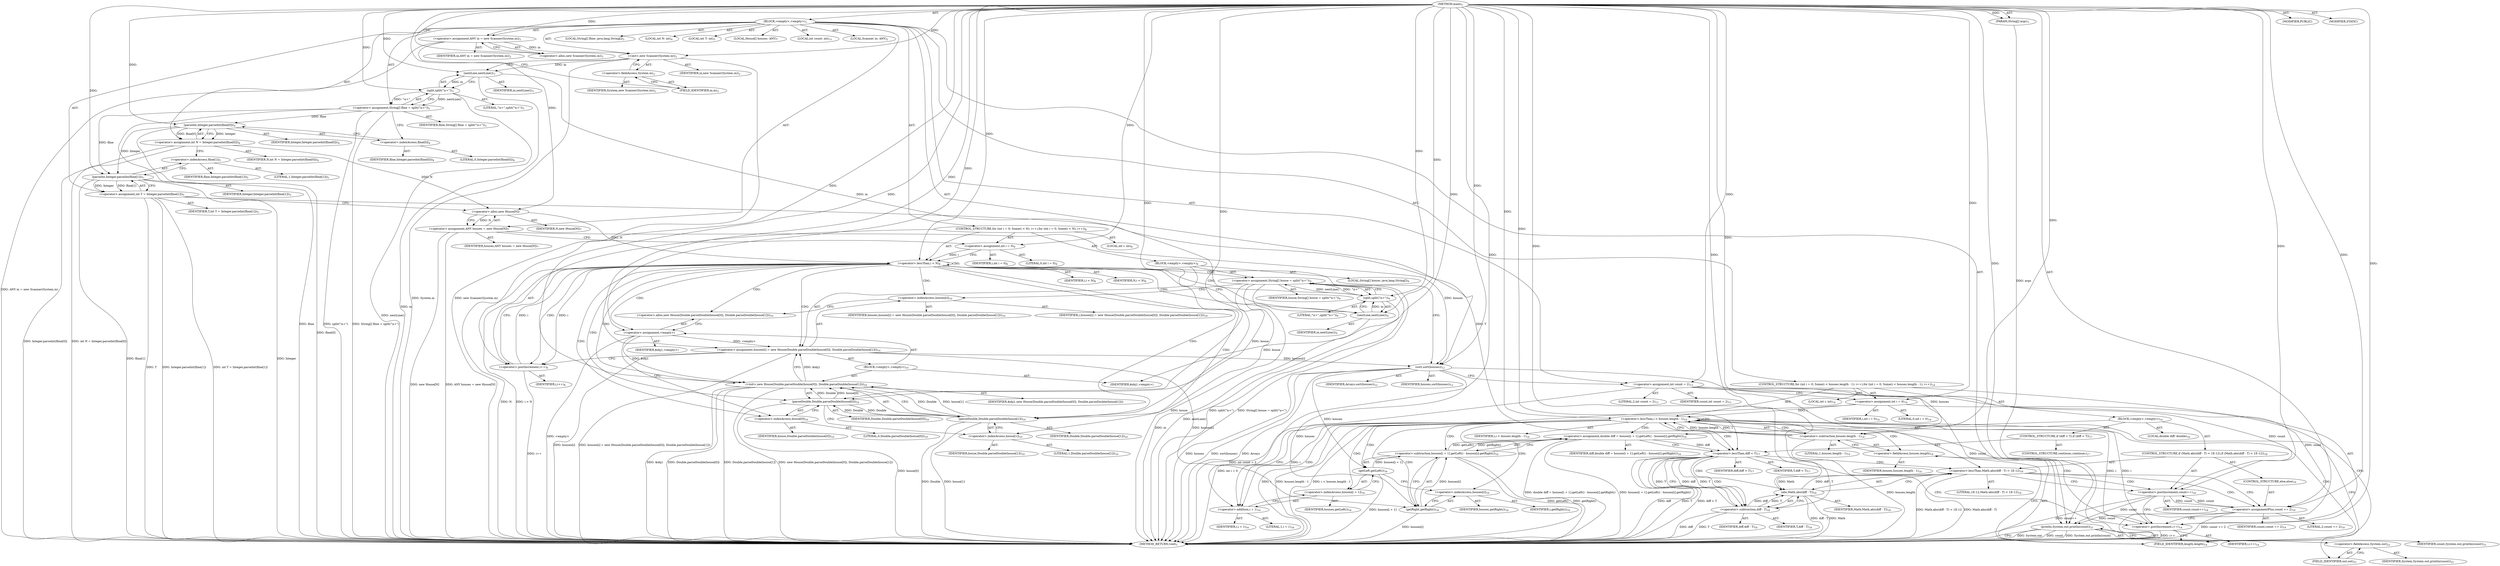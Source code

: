 digraph "main" {  
"19" [label = <(METHOD,main)<SUB>1</SUB>> ]
"20" [label = <(PARAM,String[] args)<SUB>1</SUB>> ]
"21" [label = <(BLOCK,&lt;empty&gt;,&lt;empty&gt;)<SUB>1</SUB>> ]
"4" [label = <(LOCAL,Scanner in: ANY)<SUB>2</SUB>> ]
"22" [label = <(&lt;operator&gt;.assignment,ANY in = new Scanner(System.in))<SUB>2</SUB>> ]
"23" [label = <(IDENTIFIER,in,ANY in = new Scanner(System.in))<SUB>2</SUB>> ]
"24" [label = <(&lt;operator&gt;.alloc,new Scanner(System.in))<SUB>2</SUB>> ]
"25" [label = <(&lt;init&gt;,new Scanner(System.in))<SUB>2</SUB>> ]
"3" [label = <(IDENTIFIER,in,new Scanner(System.in))<SUB>2</SUB>> ]
"26" [label = <(&lt;operator&gt;.fieldAccess,System.in)<SUB>2</SUB>> ]
"27" [label = <(IDENTIFIER,System,new Scanner(System.in))<SUB>2</SUB>> ]
"28" [label = <(FIELD_IDENTIFIER,in,in)<SUB>2</SUB>> ]
"29" [label = <(LOCAL,String[] fline: java.lang.String[])<SUB>3</SUB>> ]
"30" [label = <(&lt;operator&gt;.assignment,String[] fline = split(&quot;\\s+&quot;))<SUB>3</SUB>> ]
"31" [label = <(IDENTIFIER,fline,String[] fline = split(&quot;\\s+&quot;))<SUB>3</SUB>> ]
"32" [label = <(split,split(&quot;\\s+&quot;))<SUB>3</SUB>> ]
"33" [label = <(nextLine,nextLine())<SUB>3</SUB>> ]
"34" [label = <(IDENTIFIER,in,nextLine())<SUB>3</SUB>> ]
"35" [label = <(LITERAL,&quot;\\s+&quot;,split(&quot;\\s+&quot;))<SUB>3</SUB>> ]
"36" [label = <(LOCAL,int N: int)<SUB>4</SUB>> ]
"37" [label = <(&lt;operator&gt;.assignment,int N = Integer.parseInt(fline[0]))<SUB>4</SUB>> ]
"38" [label = <(IDENTIFIER,N,int N = Integer.parseInt(fline[0]))<SUB>4</SUB>> ]
"39" [label = <(parseInt,Integer.parseInt(fline[0]))<SUB>4</SUB>> ]
"40" [label = <(IDENTIFIER,Integer,Integer.parseInt(fline[0]))<SUB>4</SUB>> ]
"41" [label = <(&lt;operator&gt;.indexAccess,fline[0])<SUB>4</SUB>> ]
"42" [label = <(IDENTIFIER,fline,Integer.parseInt(fline[0]))<SUB>4</SUB>> ]
"43" [label = <(LITERAL,0,Integer.parseInt(fline[0]))<SUB>4</SUB>> ]
"44" [label = <(LOCAL,int T: int)<SUB>5</SUB>> ]
"45" [label = <(&lt;operator&gt;.assignment,int T = Integer.parseInt(fline[1]))<SUB>5</SUB>> ]
"46" [label = <(IDENTIFIER,T,int T = Integer.parseInt(fline[1]))<SUB>5</SUB>> ]
"47" [label = <(parseInt,Integer.parseInt(fline[1]))<SUB>5</SUB>> ]
"48" [label = <(IDENTIFIER,Integer,Integer.parseInt(fline[1]))<SUB>5</SUB>> ]
"49" [label = <(&lt;operator&gt;.indexAccess,fline[1])<SUB>5</SUB>> ]
"50" [label = <(IDENTIFIER,fline,Integer.parseInt(fline[1]))<SUB>5</SUB>> ]
"51" [label = <(LITERAL,1,Integer.parseInt(fline[1]))<SUB>5</SUB>> ]
"52" [label = <(LOCAL,House[] houses: ANY)<SUB>7</SUB>> ]
"53" [label = <(&lt;operator&gt;.assignment,ANY houses = new House[N])<SUB>7</SUB>> ]
"54" [label = <(IDENTIFIER,houses,ANY houses = new House[N])<SUB>7</SUB>> ]
"55" [label = <(&lt;operator&gt;.alloc,new House[N])> ]
"56" [label = <(IDENTIFIER,N,new House[N])<SUB>7</SUB>> ]
"57" [label = <(CONTROL_STRUCTURE,for (int i = 0; Some(i &lt; N); i++),for (int i = 0; Some(i &lt; N); i++))<SUB>8</SUB>> ]
"58" [label = <(LOCAL,int i: int)<SUB>8</SUB>> ]
"59" [label = <(&lt;operator&gt;.assignment,int i = 0)<SUB>8</SUB>> ]
"60" [label = <(IDENTIFIER,i,int i = 0)<SUB>8</SUB>> ]
"61" [label = <(LITERAL,0,int i = 0)<SUB>8</SUB>> ]
"62" [label = <(&lt;operator&gt;.lessThan,i &lt; N)<SUB>8</SUB>> ]
"63" [label = <(IDENTIFIER,i,i &lt; N)<SUB>8</SUB>> ]
"64" [label = <(IDENTIFIER,N,i &lt; N)<SUB>8</SUB>> ]
"65" [label = <(&lt;operator&gt;.postIncrement,i++)<SUB>8</SUB>> ]
"66" [label = <(IDENTIFIER,i,i++)<SUB>8</SUB>> ]
"67" [label = <(BLOCK,&lt;empty&gt;,&lt;empty&gt;)<SUB>8</SUB>> ]
"68" [label = <(LOCAL,String[] house: java.lang.String[])<SUB>9</SUB>> ]
"69" [label = <(&lt;operator&gt;.assignment,String[] house = split(&quot;\\s+&quot;))<SUB>9</SUB>> ]
"70" [label = <(IDENTIFIER,house,String[] house = split(&quot;\\s+&quot;))<SUB>9</SUB>> ]
"71" [label = <(split,split(&quot;\\s+&quot;))<SUB>9</SUB>> ]
"72" [label = <(nextLine,nextLine())<SUB>9</SUB>> ]
"73" [label = <(IDENTIFIER,in,nextLine())<SUB>9</SUB>> ]
"74" [label = <(LITERAL,&quot;\\s+&quot;,split(&quot;\\s+&quot;))<SUB>9</SUB>> ]
"75" [label = <(&lt;operator&gt;.assignment,houses[i] = new House(Double.parseDouble(house[0]), Double.parseDouble(house[1])))<SUB>10</SUB>> ]
"76" [label = <(&lt;operator&gt;.indexAccess,houses[i])<SUB>10</SUB>> ]
"77" [label = <(IDENTIFIER,houses,houses[i] = new House(Double.parseDouble(house[0]), Double.parseDouble(house[1])))<SUB>10</SUB>> ]
"78" [label = <(IDENTIFIER,i,houses[i] = new House(Double.parseDouble(house[0]), Double.parseDouble(house[1])))<SUB>10</SUB>> ]
"79" [label = <(BLOCK,&lt;empty&gt;,&lt;empty&gt;)<SUB>10</SUB>> ]
"80" [label = <(&lt;operator&gt;.assignment,&lt;empty&gt;)> ]
"81" [label = <(IDENTIFIER,$obj1,&lt;empty&gt;)> ]
"82" [label = <(&lt;operator&gt;.alloc,new House(Double.parseDouble(house[0]), Double.parseDouble(house[1])))<SUB>10</SUB>> ]
"83" [label = <(&lt;init&gt;,new House(Double.parseDouble(house[0]), Double.parseDouble(house[1])))<SUB>10</SUB>> ]
"84" [label = <(IDENTIFIER,$obj1,new House(Double.parseDouble(house[0]), Double.parseDouble(house[1])))> ]
"85" [label = <(parseDouble,Double.parseDouble(house[0]))<SUB>10</SUB>> ]
"86" [label = <(IDENTIFIER,Double,Double.parseDouble(house[0]))<SUB>10</SUB>> ]
"87" [label = <(&lt;operator&gt;.indexAccess,house[0])<SUB>10</SUB>> ]
"88" [label = <(IDENTIFIER,house,Double.parseDouble(house[0]))<SUB>10</SUB>> ]
"89" [label = <(LITERAL,0,Double.parseDouble(house[0]))<SUB>10</SUB>> ]
"90" [label = <(parseDouble,Double.parseDouble(house[1]))<SUB>10</SUB>> ]
"91" [label = <(IDENTIFIER,Double,Double.parseDouble(house[1]))<SUB>10</SUB>> ]
"92" [label = <(&lt;operator&gt;.indexAccess,house[1])<SUB>10</SUB>> ]
"93" [label = <(IDENTIFIER,house,Double.parseDouble(house[1]))<SUB>10</SUB>> ]
"94" [label = <(LITERAL,1,Double.parseDouble(house[1]))<SUB>10</SUB>> ]
"95" [label = <(IDENTIFIER,$obj1,&lt;empty&gt;)> ]
"96" [label = <(sort,sort(houses))<SUB>12</SUB>> ]
"97" [label = <(IDENTIFIER,Arrays,sort(houses))<SUB>12</SUB>> ]
"98" [label = <(IDENTIFIER,houses,sort(houses))<SUB>12</SUB>> ]
"99" [label = <(LOCAL,int count: int)<SUB>13</SUB>> ]
"100" [label = <(&lt;operator&gt;.assignment,int count = 2)<SUB>13</SUB>> ]
"101" [label = <(IDENTIFIER,count,int count = 2)<SUB>13</SUB>> ]
"102" [label = <(LITERAL,2,int count = 2)<SUB>13</SUB>> ]
"103" [label = <(CONTROL_STRUCTURE,for (int i = 0; Some(i &lt; houses.length - 1); i++),for (int i = 0; Some(i &lt; houses.length - 1); i++))<SUB>14</SUB>> ]
"104" [label = <(LOCAL,int i: int)<SUB>14</SUB>> ]
"105" [label = <(&lt;operator&gt;.assignment,int i = 0)<SUB>14</SUB>> ]
"106" [label = <(IDENTIFIER,i,int i = 0)<SUB>14</SUB>> ]
"107" [label = <(LITERAL,0,int i = 0)<SUB>14</SUB>> ]
"108" [label = <(&lt;operator&gt;.lessThan,i &lt; houses.length - 1)<SUB>14</SUB>> ]
"109" [label = <(IDENTIFIER,i,i &lt; houses.length - 1)<SUB>14</SUB>> ]
"110" [label = <(&lt;operator&gt;.subtraction,houses.length - 1)<SUB>14</SUB>> ]
"111" [label = <(&lt;operator&gt;.fieldAccess,houses.length)<SUB>14</SUB>> ]
"112" [label = <(IDENTIFIER,houses,houses.length - 1)<SUB>14</SUB>> ]
"113" [label = <(FIELD_IDENTIFIER,length,length)<SUB>14</SUB>> ]
"114" [label = <(LITERAL,1,houses.length - 1)<SUB>14</SUB>> ]
"115" [label = <(&lt;operator&gt;.postIncrement,i++)<SUB>14</SUB>> ]
"116" [label = <(IDENTIFIER,i,i++)<SUB>14</SUB>> ]
"117" [label = <(BLOCK,&lt;empty&gt;,&lt;empty&gt;)<SUB>14</SUB>> ]
"118" [label = <(LOCAL,double diff: double)<SUB>16</SUB>> ]
"119" [label = <(&lt;operator&gt;.assignment,double diff = houses[i + 1].getLeft() - houses[i].getRight())<SUB>16</SUB>> ]
"120" [label = <(IDENTIFIER,diff,double diff = houses[i + 1].getLeft() - houses[i].getRight())<SUB>16</SUB>> ]
"121" [label = <(&lt;operator&gt;.subtraction,houses[i + 1].getLeft() - houses[i].getRight())<SUB>16</SUB>> ]
"122" [label = <(getLeft,getLeft())<SUB>16</SUB>> ]
"123" [label = <(&lt;operator&gt;.indexAccess,houses[i + 1])<SUB>16</SUB>> ]
"124" [label = <(IDENTIFIER,houses,getLeft())<SUB>16</SUB>> ]
"125" [label = <(&lt;operator&gt;.addition,i + 1)<SUB>16</SUB>> ]
"126" [label = <(IDENTIFIER,i,i + 1)<SUB>16</SUB>> ]
"127" [label = <(LITERAL,1,i + 1)<SUB>16</SUB>> ]
"128" [label = <(getRight,getRight())<SUB>16</SUB>> ]
"129" [label = <(&lt;operator&gt;.indexAccess,houses[i])<SUB>16</SUB>> ]
"130" [label = <(IDENTIFIER,houses,getRight())<SUB>16</SUB>> ]
"131" [label = <(IDENTIFIER,i,getRight())<SUB>16</SUB>> ]
"132" [label = <(CONTROL_STRUCTURE,if (diff &lt; T),if (diff &lt; T))<SUB>17</SUB>> ]
"133" [label = <(&lt;operator&gt;.lessThan,diff &lt; T)<SUB>17</SUB>> ]
"134" [label = <(IDENTIFIER,diff,diff &lt; T)<SUB>17</SUB>> ]
"135" [label = <(IDENTIFIER,T,diff &lt; T)<SUB>17</SUB>> ]
"136" [label = <(CONTROL_STRUCTURE,continue;,continue;)<SUB>17</SUB>> ]
"137" [label = <(CONTROL_STRUCTURE,if (Math.abs(diff - T) &lt; 1E-12),if (Math.abs(diff - T) &lt; 1E-12))<SUB>18</SUB>> ]
"138" [label = <(&lt;operator&gt;.lessThan,Math.abs(diff - T) &lt; 1E-12)<SUB>18</SUB>> ]
"139" [label = <(abs,Math.abs(diff - T))<SUB>18</SUB>> ]
"140" [label = <(IDENTIFIER,Math,Math.abs(diff - T))<SUB>18</SUB>> ]
"141" [label = <(&lt;operator&gt;.subtraction,diff - T)<SUB>18</SUB>> ]
"142" [label = <(IDENTIFIER,diff,diff - T)<SUB>18</SUB>> ]
"143" [label = <(IDENTIFIER,T,diff - T)<SUB>18</SUB>> ]
"144" [label = <(LITERAL,1E-12,Math.abs(diff - T) &lt; 1E-12)<SUB>18</SUB>> ]
"145" [label = <(&lt;operator&gt;.postIncrement,count++)<SUB>18</SUB>> ]
"146" [label = <(IDENTIFIER,count,count++)<SUB>18</SUB>> ]
"147" [label = <(CONTROL_STRUCTURE,else,else)<SUB>19</SUB>> ]
"148" [label = <(&lt;operator&gt;.assignmentPlus,count += 2)<SUB>19</SUB>> ]
"149" [label = <(IDENTIFIER,count,count += 2)<SUB>19</SUB>> ]
"150" [label = <(LITERAL,2,count += 2)<SUB>19</SUB>> ]
"151" [label = <(println,System.out.println(count))<SUB>21</SUB>> ]
"152" [label = <(&lt;operator&gt;.fieldAccess,System.out)<SUB>21</SUB>> ]
"153" [label = <(IDENTIFIER,System,System.out.println(count))<SUB>21</SUB>> ]
"154" [label = <(FIELD_IDENTIFIER,out,out)<SUB>21</SUB>> ]
"155" [label = <(IDENTIFIER,count,System.out.println(count))<SUB>21</SUB>> ]
"156" [label = <(MODIFIER,PUBLIC)> ]
"157" [label = <(MODIFIER,STATIC)> ]
"158" [label = <(METHOD_RETURN,void)<SUB>1</SUB>> ]
  "19" -> "20"  [ label = "AST: "] 
  "19" -> "21"  [ label = "AST: "] 
  "19" -> "156"  [ label = "AST: "] 
  "19" -> "157"  [ label = "AST: "] 
  "19" -> "158"  [ label = "AST: "] 
  "21" -> "4"  [ label = "AST: "] 
  "21" -> "22"  [ label = "AST: "] 
  "21" -> "25"  [ label = "AST: "] 
  "21" -> "29"  [ label = "AST: "] 
  "21" -> "30"  [ label = "AST: "] 
  "21" -> "36"  [ label = "AST: "] 
  "21" -> "37"  [ label = "AST: "] 
  "21" -> "44"  [ label = "AST: "] 
  "21" -> "45"  [ label = "AST: "] 
  "21" -> "52"  [ label = "AST: "] 
  "21" -> "53"  [ label = "AST: "] 
  "21" -> "57"  [ label = "AST: "] 
  "21" -> "96"  [ label = "AST: "] 
  "21" -> "99"  [ label = "AST: "] 
  "21" -> "100"  [ label = "AST: "] 
  "21" -> "103"  [ label = "AST: "] 
  "21" -> "151"  [ label = "AST: "] 
  "22" -> "23"  [ label = "AST: "] 
  "22" -> "24"  [ label = "AST: "] 
  "25" -> "3"  [ label = "AST: "] 
  "25" -> "26"  [ label = "AST: "] 
  "26" -> "27"  [ label = "AST: "] 
  "26" -> "28"  [ label = "AST: "] 
  "30" -> "31"  [ label = "AST: "] 
  "30" -> "32"  [ label = "AST: "] 
  "32" -> "33"  [ label = "AST: "] 
  "32" -> "35"  [ label = "AST: "] 
  "33" -> "34"  [ label = "AST: "] 
  "37" -> "38"  [ label = "AST: "] 
  "37" -> "39"  [ label = "AST: "] 
  "39" -> "40"  [ label = "AST: "] 
  "39" -> "41"  [ label = "AST: "] 
  "41" -> "42"  [ label = "AST: "] 
  "41" -> "43"  [ label = "AST: "] 
  "45" -> "46"  [ label = "AST: "] 
  "45" -> "47"  [ label = "AST: "] 
  "47" -> "48"  [ label = "AST: "] 
  "47" -> "49"  [ label = "AST: "] 
  "49" -> "50"  [ label = "AST: "] 
  "49" -> "51"  [ label = "AST: "] 
  "53" -> "54"  [ label = "AST: "] 
  "53" -> "55"  [ label = "AST: "] 
  "55" -> "56"  [ label = "AST: "] 
  "57" -> "58"  [ label = "AST: "] 
  "57" -> "59"  [ label = "AST: "] 
  "57" -> "62"  [ label = "AST: "] 
  "57" -> "65"  [ label = "AST: "] 
  "57" -> "67"  [ label = "AST: "] 
  "59" -> "60"  [ label = "AST: "] 
  "59" -> "61"  [ label = "AST: "] 
  "62" -> "63"  [ label = "AST: "] 
  "62" -> "64"  [ label = "AST: "] 
  "65" -> "66"  [ label = "AST: "] 
  "67" -> "68"  [ label = "AST: "] 
  "67" -> "69"  [ label = "AST: "] 
  "67" -> "75"  [ label = "AST: "] 
  "69" -> "70"  [ label = "AST: "] 
  "69" -> "71"  [ label = "AST: "] 
  "71" -> "72"  [ label = "AST: "] 
  "71" -> "74"  [ label = "AST: "] 
  "72" -> "73"  [ label = "AST: "] 
  "75" -> "76"  [ label = "AST: "] 
  "75" -> "79"  [ label = "AST: "] 
  "76" -> "77"  [ label = "AST: "] 
  "76" -> "78"  [ label = "AST: "] 
  "79" -> "80"  [ label = "AST: "] 
  "79" -> "83"  [ label = "AST: "] 
  "79" -> "95"  [ label = "AST: "] 
  "80" -> "81"  [ label = "AST: "] 
  "80" -> "82"  [ label = "AST: "] 
  "83" -> "84"  [ label = "AST: "] 
  "83" -> "85"  [ label = "AST: "] 
  "83" -> "90"  [ label = "AST: "] 
  "85" -> "86"  [ label = "AST: "] 
  "85" -> "87"  [ label = "AST: "] 
  "87" -> "88"  [ label = "AST: "] 
  "87" -> "89"  [ label = "AST: "] 
  "90" -> "91"  [ label = "AST: "] 
  "90" -> "92"  [ label = "AST: "] 
  "92" -> "93"  [ label = "AST: "] 
  "92" -> "94"  [ label = "AST: "] 
  "96" -> "97"  [ label = "AST: "] 
  "96" -> "98"  [ label = "AST: "] 
  "100" -> "101"  [ label = "AST: "] 
  "100" -> "102"  [ label = "AST: "] 
  "103" -> "104"  [ label = "AST: "] 
  "103" -> "105"  [ label = "AST: "] 
  "103" -> "108"  [ label = "AST: "] 
  "103" -> "115"  [ label = "AST: "] 
  "103" -> "117"  [ label = "AST: "] 
  "105" -> "106"  [ label = "AST: "] 
  "105" -> "107"  [ label = "AST: "] 
  "108" -> "109"  [ label = "AST: "] 
  "108" -> "110"  [ label = "AST: "] 
  "110" -> "111"  [ label = "AST: "] 
  "110" -> "114"  [ label = "AST: "] 
  "111" -> "112"  [ label = "AST: "] 
  "111" -> "113"  [ label = "AST: "] 
  "115" -> "116"  [ label = "AST: "] 
  "117" -> "118"  [ label = "AST: "] 
  "117" -> "119"  [ label = "AST: "] 
  "117" -> "132"  [ label = "AST: "] 
  "117" -> "137"  [ label = "AST: "] 
  "119" -> "120"  [ label = "AST: "] 
  "119" -> "121"  [ label = "AST: "] 
  "121" -> "122"  [ label = "AST: "] 
  "121" -> "128"  [ label = "AST: "] 
  "122" -> "123"  [ label = "AST: "] 
  "123" -> "124"  [ label = "AST: "] 
  "123" -> "125"  [ label = "AST: "] 
  "125" -> "126"  [ label = "AST: "] 
  "125" -> "127"  [ label = "AST: "] 
  "128" -> "129"  [ label = "AST: "] 
  "129" -> "130"  [ label = "AST: "] 
  "129" -> "131"  [ label = "AST: "] 
  "132" -> "133"  [ label = "AST: "] 
  "132" -> "136"  [ label = "AST: "] 
  "133" -> "134"  [ label = "AST: "] 
  "133" -> "135"  [ label = "AST: "] 
  "137" -> "138"  [ label = "AST: "] 
  "137" -> "145"  [ label = "AST: "] 
  "137" -> "147"  [ label = "AST: "] 
  "138" -> "139"  [ label = "AST: "] 
  "138" -> "144"  [ label = "AST: "] 
  "139" -> "140"  [ label = "AST: "] 
  "139" -> "141"  [ label = "AST: "] 
  "141" -> "142"  [ label = "AST: "] 
  "141" -> "143"  [ label = "AST: "] 
  "145" -> "146"  [ label = "AST: "] 
  "147" -> "148"  [ label = "AST: "] 
  "148" -> "149"  [ label = "AST: "] 
  "148" -> "150"  [ label = "AST: "] 
  "151" -> "152"  [ label = "AST: "] 
  "151" -> "155"  [ label = "AST: "] 
  "152" -> "153"  [ label = "AST: "] 
  "152" -> "154"  [ label = "AST: "] 
  "22" -> "28"  [ label = "CFG: "] 
  "25" -> "33"  [ label = "CFG: "] 
  "30" -> "41"  [ label = "CFG: "] 
  "37" -> "49"  [ label = "CFG: "] 
  "45" -> "55"  [ label = "CFG: "] 
  "53" -> "59"  [ label = "CFG: "] 
  "96" -> "100"  [ label = "CFG: "] 
  "100" -> "105"  [ label = "CFG: "] 
  "151" -> "158"  [ label = "CFG: "] 
  "24" -> "22"  [ label = "CFG: "] 
  "26" -> "25"  [ label = "CFG: "] 
  "32" -> "30"  [ label = "CFG: "] 
  "39" -> "37"  [ label = "CFG: "] 
  "47" -> "45"  [ label = "CFG: "] 
  "55" -> "53"  [ label = "CFG: "] 
  "59" -> "62"  [ label = "CFG: "] 
  "62" -> "72"  [ label = "CFG: "] 
  "62" -> "96"  [ label = "CFG: "] 
  "65" -> "62"  [ label = "CFG: "] 
  "105" -> "113"  [ label = "CFG: "] 
  "108" -> "125"  [ label = "CFG: "] 
  "108" -> "154"  [ label = "CFG: "] 
  "115" -> "113"  [ label = "CFG: "] 
  "152" -> "151"  [ label = "CFG: "] 
  "28" -> "26"  [ label = "CFG: "] 
  "33" -> "32"  [ label = "CFG: "] 
  "41" -> "39"  [ label = "CFG: "] 
  "49" -> "47"  [ label = "CFG: "] 
  "69" -> "76"  [ label = "CFG: "] 
  "75" -> "65"  [ label = "CFG: "] 
  "110" -> "108"  [ label = "CFG: "] 
  "119" -> "133"  [ label = "CFG: "] 
  "154" -> "152"  [ label = "CFG: "] 
  "71" -> "69"  [ label = "CFG: "] 
  "76" -> "82"  [ label = "CFG: "] 
  "111" -> "110"  [ label = "CFG: "] 
  "121" -> "119"  [ label = "CFG: "] 
  "133" -> "115"  [ label = "CFG: "] 
  "133" -> "141"  [ label = "CFG: "] 
  "138" -> "145"  [ label = "CFG: "] 
  "138" -> "148"  [ label = "CFG: "] 
  "145" -> "115"  [ label = "CFG: "] 
  "72" -> "71"  [ label = "CFG: "] 
  "80" -> "87"  [ label = "CFG: "] 
  "83" -> "75"  [ label = "CFG: "] 
  "113" -> "111"  [ label = "CFG: "] 
  "122" -> "129"  [ label = "CFG: "] 
  "128" -> "121"  [ label = "CFG: "] 
  "139" -> "138"  [ label = "CFG: "] 
  "148" -> "115"  [ label = "CFG: "] 
  "82" -> "80"  [ label = "CFG: "] 
  "85" -> "92"  [ label = "CFG: "] 
  "90" -> "83"  [ label = "CFG: "] 
  "123" -> "122"  [ label = "CFG: "] 
  "129" -> "128"  [ label = "CFG: "] 
  "141" -> "139"  [ label = "CFG: "] 
  "87" -> "85"  [ label = "CFG: "] 
  "92" -> "90"  [ label = "CFG: "] 
  "125" -> "123"  [ label = "CFG: "] 
  "19" -> "24"  [ label = "CFG: "] 
  "20" -> "158"  [ label = "DDG: args"] 
  "22" -> "158"  [ label = "DDG: ANY in = new Scanner(System.in)"] 
  "25" -> "158"  [ label = "DDG: System.in"] 
  "25" -> "158"  [ label = "DDG: new Scanner(System.in)"] 
  "30" -> "158"  [ label = "DDG: fline"] 
  "33" -> "158"  [ label = "DDG: in"] 
  "32" -> "158"  [ label = "DDG: nextLine()"] 
  "30" -> "158"  [ label = "DDG: split(&quot;\\s+&quot;)"] 
  "30" -> "158"  [ label = "DDG: String[] fline = split(&quot;\\s+&quot;)"] 
  "39" -> "158"  [ label = "DDG: fline[0]"] 
  "37" -> "158"  [ label = "DDG: Integer.parseInt(fline[0])"] 
  "37" -> "158"  [ label = "DDG: int N = Integer.parseInt(fline[0])"] 
  "45" -> "158"  [ label = "DDG: T"] 
  "47" -> "158"  [ label = "DDG: Integer"] 
  "47" -> "158"  [ label = "DDG: fline[1]"] 
  "45" -> "158"  [ label = "DDG: Integer.parseInt(fline[1])"] 
  "45" -> "158"  [ label = "DDG: int T = Integer.parseInt(fline[1])"] 
  "53" -> "158"  [ label = "DDG: new House[N]"] 
  "53" -> "158"  [ label = "DDG: ANY houses = new House[N]"] 
  "62" -> "158"  [ label = "DDG: N"] 
  "62" -> "158"  [ label = "DDG: i &lt; N"] 
  "96" -> "158"  [ label = "DDG: houses"] 
  "96" -> "158"  [ label = "DDG: sort(houses)"] 
  "100" -> "158"  [ label = "DDG: int count = 2"] 
  "105" -> "158"  [ label = "DDG: int i = 0"] 
  "108" -> "158"  [ label = "DDG: i"] 
  "110" -> "158"  [ label = "DDG: houses.length"] 
  "108" -> "158"  [ label = "DDG: houses.length - 1"] 
  "108" -> "158"  [ label = "DDG: i &lt; houses.length - 1"] 
  "151" -> "158"  [ label = "DDG: System.out"] 
  "151" -> "158"  [ label = "DDG: count"] 
  "151" -> "158"  [ label = "DDG: System.out.println(count)"] 
  "122" -> "158"  [ label = "DDG: houses[i + 1]"] 
  "121" -> "158"  [ label = "DDG: getLeft()"] 
  "128" -> "158"  [ label = "DDG: houses[i]"] 
  "121" -> "158"  [ label = "DDG: getRight()"] 
  "119" -> "158"  [ label = "DDG: houses[i + 1].getLeft() - houses[i].getRight()"] 
  "119" -> "158"  [ label = "DDG: double diff = houses[i + 1].getLeft() - houses[i].getRight()"] 
  "133" -> "158"  [ label = "DDG: diff"] 
  "133" -> "158"  [ label = "DDG: T"] 
  "133" -> "158"  [ label = "DDG: diff &lt; T"] 
  "141" -> "158"  [ label = "DDG: diff"] 
  "141" -> "158"  [ label = "DDG: T"] 
  "139" -> "158"  [ label = "DDG: diff - T"] 
  "138" -> "158"  [ label = "DDG: Math.abs(diff - T)"] 
  "138" -> "158"  [ label = "DDG: Math.abs(diff - T) &lt; 1E-12"] 
  "148" -> "158"  [ label = "DDG: count += 2"] 
  "145" -> "158"  [ label = "DDG: count++"] 
  "115" -> "158"  [ label = "DDG: i++"] 
  "69" -> "158"  [ label = "DDG: house"] 
  "72" -> "158"  [ label = "DDG: in"] 
  "71" -> "158"  [ label = "DDG: nextLine()"] 
  "69" -> "158"  [ label = "DDG: split(&quot;\\s+&quot;)"] 
  "69" -> "158"  [ label = "DDG: String[] house = split(&quot;\\s+&quot;)"] 
  "75" -> "158"  [ label = "DDG: houses[i]"] 
  "80" -> "158"  [ label = "DDG: &lt;empty&gt;"] 
  "83" -> "158"  [ label = "DDG: $obj1"] 
  "85" -> "158"  [ label = "DDG: house[0]"] 
  "83" -> "158"  [ label = "DDG: Double.parseDouble(house[0])"] 
  "90" -> "158"  [ label = "DDG: Double"] 
  "90" -> "158"  [ label = "DDG: house[1]"] 
  "83" -> "158"  [ label = "DDG: Double.parseDouble(house[1])"] 
  "83" -> "158"  [ label = "DDG: new House(Double.parseDouble(house[0]), Double.parseDouble(house[1]))"] 
  "75" -> "158"  [ label = "DDG: houses[i] = new House(Double.parseDouble(house[0]), Double.parseDouble(house[1]))"] 
  "65" -> "158"  [ label = "DDG: i++"] 
  "96" -> "158"  [ label = "DDG: Arrays"] 
  "139" -> "158"  [ label = "DDG: Math"] 
  "19" -> "20"  [ label = "DDG: "] 
  "19" -> "22"  [ label = "DDG: "] 
  "32" -> "30"  [ label = "DDG: nextLine()"] 
  "32" -> "30"  [ label = "DDG: &quot;\\s+&quot;"] 
  "39" -> "37"  [ label = "DDG: Integer"] 
  "39" -> "37"  [ label = "DDG: fline[0]"] 
  "47" -> "45"  [ label = "DDG: Integer"] 
  "47" -> "45"  [ label = "DDG: fline[1]"] 
  "55" -> "53"  [ label = "DDG: N"] 
  "19" -> "100"  [ label = "DDG: "] 
  "22" -> "25"  [ label = "DDG: in"] 
  "19" -> "25"  [ label = "DDG: "] 
  "19" -> "59"  [ label = "DDG: "] 
  "19" -> "96"  [ label = "DDG: "] 
  "53" -> "96"  [ label = "DDG: houses"] 
  "75" -> "96"  [ label = "DDG: houses[i]"] 
  "19" -> "105"  [ label = "DDG: "] 
  "100" -> "151"  [ label = "DDG: count"] 
  "148" -> "151"  [ label = "DDG: count"] 
  "145" -> "151"  [ label = "DDG: count"] 
  "19" -> "151"  [ label = "DDG: "] 
  "33" -> "32"  [ label = "DDG: in"] 
  "19" -> "32"  [ label = "DDG: "] 
  "19" -> "39"  [ label = "DDG: "] 
  "30" -> "39"  [ label = "DDG: fline"] 
  "39" -> "47"  [ label = "DDG: Integer"] 
  "19" -> "47"  [ label = "DDG: "] 
  "30" -> "47"  [ label = "DDG: fline"] 
  "37" -> "55"  [ label = "DDG: N"] 
  "19" -> "55"  [ label = "DDG: "] 
  "59" -> "62"  [ label = "DDG: i"] 
  "65" -> "62"  [ label = "DDG: i"] 
  "19" -> "62"  [ label = "DDG: "] 
  "55" -> "62"  [ label = "DDG: N"] 
  "62" -> "65"  [ label = "DDG: i"] 
  "19" -> "65"  [ label = "DDG: "] 
  "71" -> "69"  [ label = "DDG: nextLine()"] 
  "71" -> "69"  [ label = "DDG: &quot;\\s+&quot;"] 
  "80" -> "75"  [ label = "DDG: &lt;empty&gt;"] 
  "83" -> "75"  [ label = "DDG: $obj1"] 
  "19" -> "75"  [ label = "DDG: "] 
  "105" -> "108"  [ label = "DDG: i"] 
  "115" -> "108"  [ label = "DDG: i"] 
  "19" -> "108"  [ label = "DDG: "] 
  "110" -> "108"  [ label = "DDG: houses.length"] 
  "110" -> "108"  [ label = "DDG: 1"] 
  "19" -> "115"  [ label = "DDG: "] 
  "108" -> "115"  [ label = "DDG: i"] 
  "121" -> "119"  [ label = "DDG: getLeft()"] 
  "121" -> "119"  [ label = "DDG: getRight()"] 
  "25" -> "33"  [ label = "DDG: in"] 
  "19" -> "33"  [ label = "DDG: "] 
  "96" -> "110"  [ label = "DDG: houses"] 
  "19" -> "110"  [ label = "DDG: "] 
  "72" -> "71"  [ label = "DDG: in"] 
  "19" -> "71"  [ label = "DDG: "] 
  "19" -> "80"  [ label = "DDG: "] 
  "19" -> "95"  [ label = "DDG: "] 
  "122" -> "121"  [ label = "DDG: houses[i + 1]"] 
  "128" -> "121"  [ label = "DDG: houses[i]"] 
  "119" -> "133"  [ label = "DDG: diff"] 
  "19" -> "133"  [ label = "DDG: "] 
  "45" -> "133"  [ label = "DDG: T"] 
  "141" -> "133"  [ label = "DDG: T"] 
  "139" -> "138"  [ label = "DDG: Math"] 
  "139" -> "138"  [ label = "DDG: diff - T"] 
  "19" -> "138"  [ label = "DDG: "] 
  "100" -> "145"  [ label = "DDG: count"] 
  "148" -> "145"  [ label = "DDG: count"] 
  "19" -> "145"  [ label = "DDG: "] 
  "19" -> "148"  [ label = "DDG: "] 
  "33" -> "72"  [ label = "DDG: in"] 
  "19" -> "72"  [ label = "DDG: "] 
  "80" -> "83"  [ label = "DDG: $obj1"] 
  "19" -> "83"  [ label = "DDG: "] 
  "85" -> "83"  [ label = "DDG: Double"] 
  "85" -> "83"  [ label = "DDG: house[0]"] 
  "90" -> "83"  [ label = "DDG: Double"] 
  "90" -> "83"  [ label = "DDG: house[1]"] 
  "96" -> "122"  [ label = "DDG: houses"] 
  "96" -> "128"  [ label = "DDG: houses"] 
  "75" -> "128"  [ label = "DDG: houses[i]"] 
  "19" -> "139"  [ label = "DDG: "] 
  "141" -> "139"  [ label = "DDG: diff"] 
  "141" -> "139"  [ label = "DDG: T"] 
  "100" -> "148"  [ label = "DDG: count"] 
  "145" -> "148"  [ label = "DDG: count"] 
  "90" -> "85"  [ label = "DDG: Double"] 
  "19" -> "85"  [ label = "DDG: "] 
  "69" -> "85"  [ label = "DDG: house"] 
  "85" -> "90"  [ label = "DDG: Double"] 
  "19" -> "90"  [ label = "DDG: "] 
  "69" -> "90"  [ label = "DDG: house"] 
  "133" -> "141"  [ label = "DDG: diff"] 
  "19" -> "141"  [ label = "DDG: "] 
  "133" -> "141"  [ label = "DDG: T"] 
  "108" -> "125"  [ label = "DDG: i"] 
  "19" -> "125"  [ label = "DDG: "] 
  "62" -> "75"  [ label = "CDG: "] 
  "62" -> "85"  [ label = "CDG: "] 
  "62" -> "72"  [ label = "CDG: "] 
  "62" -> "69"  [ label = "CDG: "] 
  "62" -> "92"  [ label = "CDG: "] 
  "62" -> "76"  [ label = "CDG: "] 
  "62" -> "65"  [ label = "CDG: "] 
  "62" -> "87"  [ label = "CDG: "] 
  "62" -> "82"  [ label = "CDG: "] 
  "62" -> "90"  [ label = "CDG: "] 
  "62" -> "80"  [ label = "CDG: "] 
  "62" -> "83"  [ label = "CDG: "] 
  "62" -> "71"  [ label = "CDG: "] 
  "62" -> "62"  [ label = "CDG: "] 
  "108" -> "115"  [ label = "CDG: "] 
  "108" -> "113"  [ label = "CDG: "] 
  "108" -> "122"  [ label = "CDG: "] 
  "108" -> "128"  [ label = "CDG: "] 
  "108" -> "119"  [ label = "CDG: "] 
  "108" -> "121"  [ label = "CDG: "] 
  "108" -> "123"  [ label = "CDG: "] 
  "108" -> "129"  [ label = "CDG: "] 
  "108" -> "110"  [ label = "CDG: "] 
  "108" -> "108"  [ label = "CDG: "] 
  "108" -> "125"  [ label = "CDG: "] 
  "108" -> "111"  [ label = "CDG: "] 
  "108" -> "133"  [ label = "CDG: "] 
  "133" -> "141"  [ label = "CDG: "] 
  "133" -> "138"  [ label = "CDG: "] 
  "133" -> "139"  [ label = "CDG: "] 
  "138" -> "145"  [ label = "CDG: "] 
  "138" -> "148"  [ label = "CDG: "] 
}
